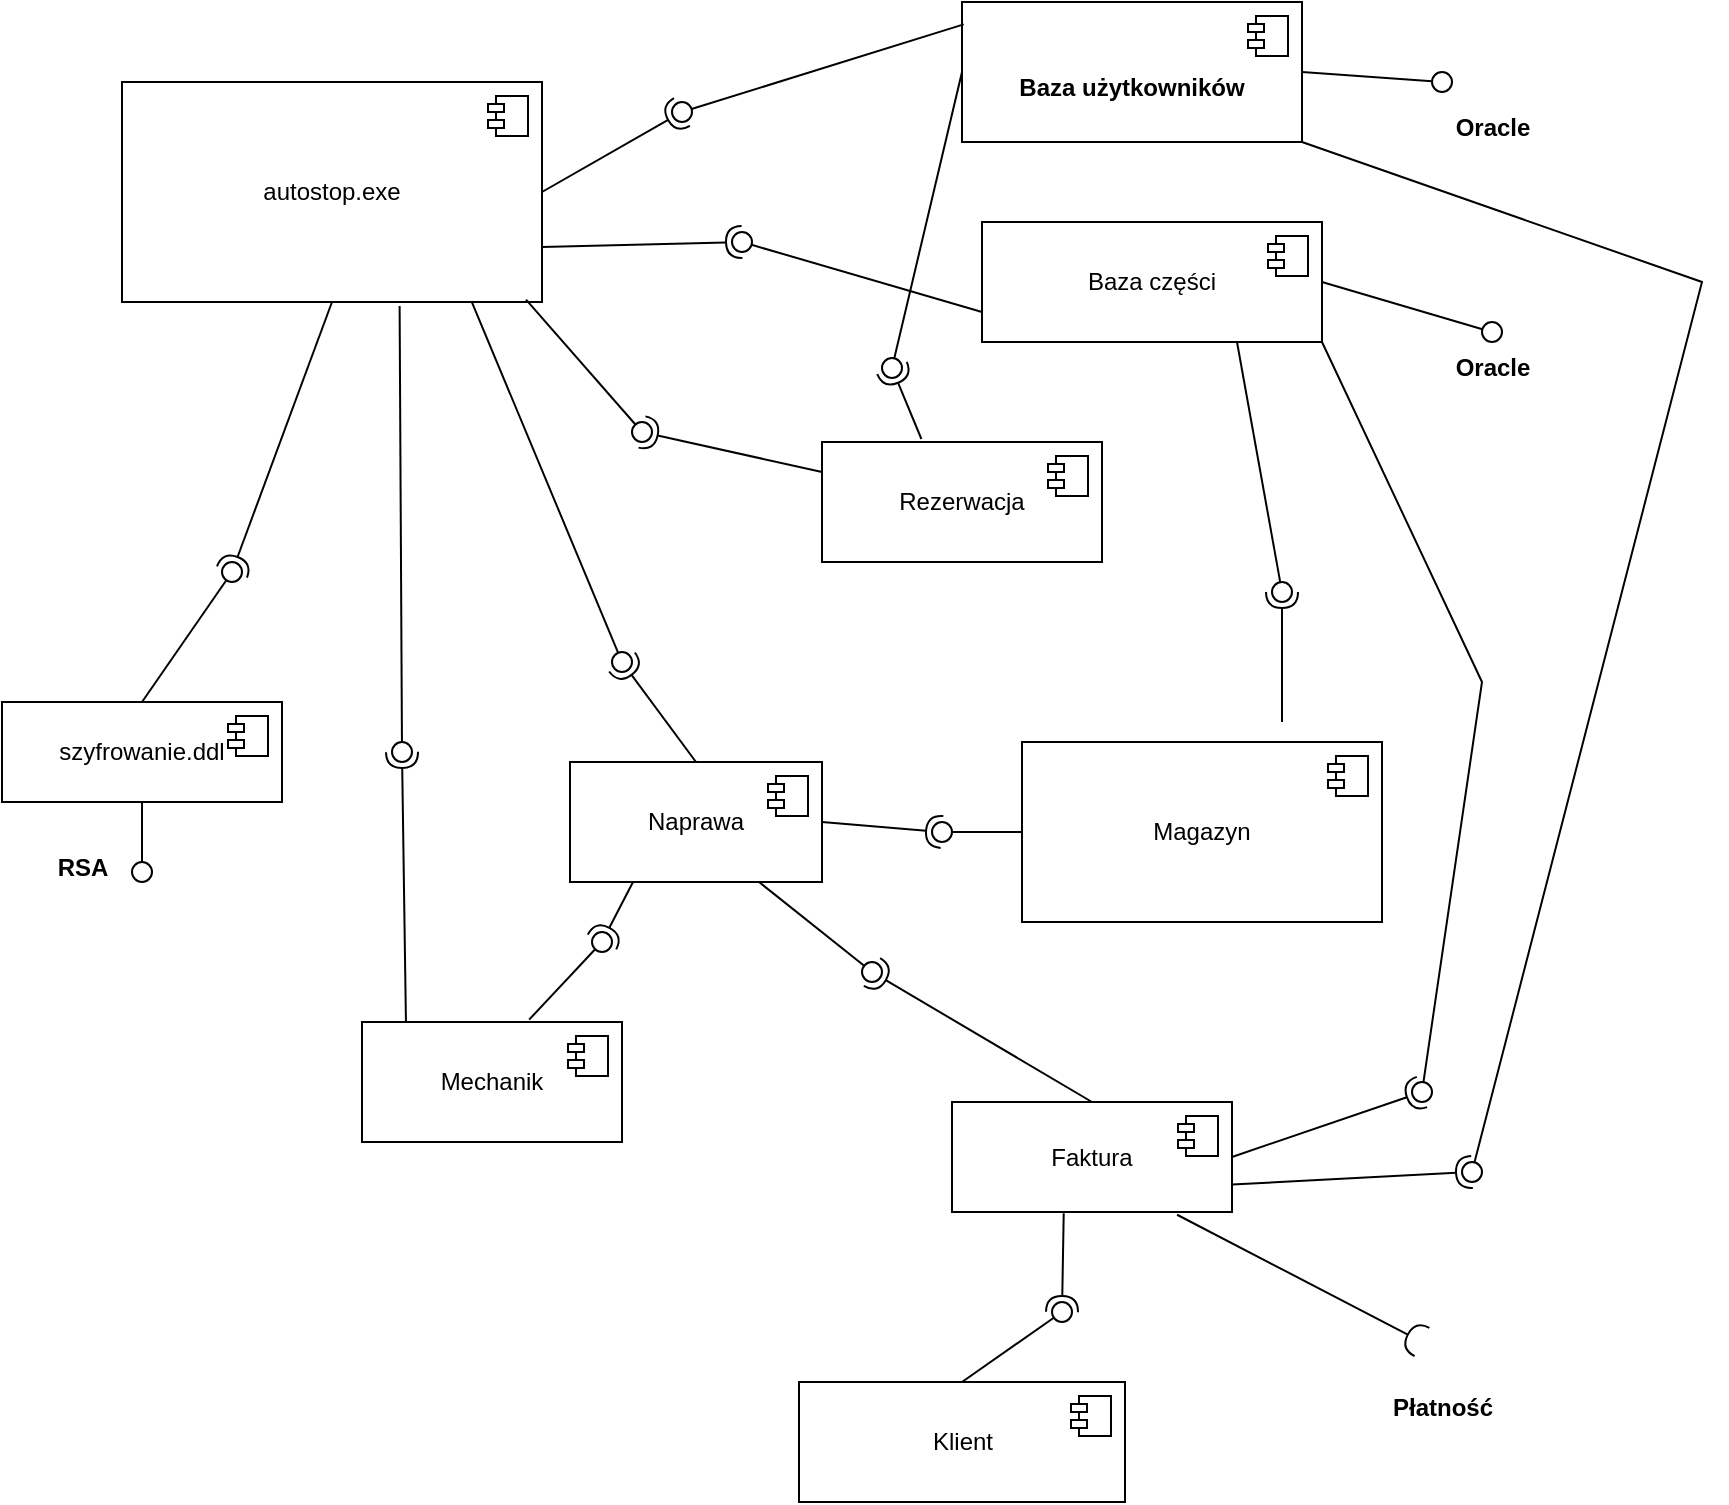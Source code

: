 <mxfile version="24.5.2" type="device">
  <diagram name="Strona-1" id="5cFNHoQbe80OT5wnuh4u">
    <mxGraphModel dx="1784" dy="911" grid="1" gridSize="10" guides="1" tooltips="1" connect="1" arrows="1" fold="1" page="1" pageScale="1" pageWidth="827" pageHeight="1169" math="0" shadow="0">
      <root>
        <mxCell id="0" />
        <mxCell id="1" parent="0" />
        <mxCell id="t_oKpIWRtJAieLj8-OlJ-1" value="autostop.exe" style="html=1;dropTarget=0;whiteSpace=wrap;" vertex="1" parent="1">
          <mxGeometry x="100" y="70" width="210" height="110" as="geometry" />
        </mxCell>
        <mxCell id="t_oKpIWRtJAieLj8-OlJ-2" value="" style="shape=module;jettyWidth=8;jettyHeight=4;" vertex="1" parent="t_oKpIWRtJAieLj8-OlJ-1">
          <mxGeometry x="1" width="20" height="20" relative="1" as="geometry">
            <mxPoint x="-27" y="7" as="offset" />
          </mxGeometry>
        </mxCell>
        <mxCell id="t_oKpIWRtJAieLj8-OlJ-6" value="" style="rounded=0;orthogonalLoop=1;jettySize=auto;html=1;endArrow=halfCircle;endFill=0;endSize=6;strokeWidth=1;sketch=0;exitX=0.5;exitY=1;exitDx=0;exitDy=0;" edge="1" target="t_oKpIWRtJAieLj8-OlJ-8" parent="1" source="t_oKpIWRtJAieLj8-OlJ-1">
          <mxGeometry relative="1" as="geometry">
            <mxPoint x="130" y="305" as="sourcePoint" />
          </mxGeometry>
        </mxCell>
        <mxCell id="t_oKpIWRtJAieLj8-OlJ-7" value="" style="rounded=0;orthogonalLoop=1;jettySize=auto;html=1;endArrow=oval;endFill=0;sketch=0;sourcePerimeterSpacing=0;targetPerimeterSpacing=0;endSize=10;exitX=0.5;exitY=0;exitDx=0;exitDy=0;" edge="1" target="t_oKpIWRtJAieLj8-OlJ-8" parent="1" source="t_oKpIWRtJAieLj8-OlJ-9">
          <mxGeometry relative="1" as="geometry">
            <mxPoint x="110" y="360" as="sourcePoint" />
          </mxGeometry>
        </mxCell>
        <mxCell id="t_oKpIWRtJAieLj8-OlJ-8" value="" style="ellipse;whiteSpace=wrap;html=1;align=center;aspect=fixed;fillColor=none;strokeColor=none;resizable=0;perimeter=centerPerimeter;rotatable=0;allowArrows=0;points=[];outlineConnect=1;" vertex="1" parent="1">
          <mxGeometry x="150" y="310" width="10" height="10" as="geometry" />
        </mxCell>
        <mxCell id="t_oKpIWRtJAieLj8-OlJ-9" value="szyfrowanie.ddl" style="html=1;dropTarget=0;whiteSpace=wrap;" vertex="1" parent="1">
          <mxGeometry x="40" y="380" width="140" height="50" as="geometry" />
        </mxCell>
        <mxCell id="t_oKpIWRtJAieLj8-OlJ-10" value="" style="shape=module;jettyWidth=8;jettyHeight=4;" vertex="1" parent="t_oKpIWRtJAieLj8-OlJ-9">
          <mxGeometry x="1" width="20" height="20" relative="1" as="geometry">
            <mxPoint x="-27" y="7" as="offset" />
          </mxGeometry>
        </mxCell>
        <mxCell id="t_oKpIWRtJAieLj8-OlJ-12" value="" style="rounded=0;orthogonalLoop=1;jettySize=auto;html=1;endArrow=oval;endFill=0;sketch=0;sourcePerimeterSpacing=0;targetPerimeterSpacing=0;endSize=10;exitX=0.5;exitY=1;exitDx=0;exitDy=0;" edge="1" target="t_oKpIWRtJAieLj8-OlJ-13" parent="1" source="t_oKpIWRtJAieLj8-OlJ-9">
          <mxGeometry relative="1" as="geometry">
            <mxPoint x="115" y="565" as="sourcePoint" />
          </mxGeometry>
        </mxCell>
        <mxCell id="t_oKpIWRtJAieLj8-OlJ-13" value="" style="ellipse;whiteSpace=wrap;html=1;align=center;aspect=fixed;fillColor=none;strokeColor=none;resizable=0;perimeter=centerPerimeter;rotatable=0;allowArrows=0;points=[];outlineConnect=1;" vertex="1" parent="1">
          <mxGeometry x="105" y="460" width="10" height="10" as="geometry" />
        </mxCell>
        <mxCell id="t_oKpIWRtJAieLj8-OlJ-14" value="RSA" style="text;align=center;fontStyle=1;verticalAlign=middle;spacingLeft=3;spacingRight=3;strokeColor=none;rotatable=0;points=[[0,0.5],[1,0.5]];portConstraint=eastwest;html=1;" vertex="1" parent="1">
          <mxGeometry x="40" y="450" width="80" height="26" as="geometry" />
        </mxCell>
        <mxCell id="t_oKpIWRtJAieLj8-OlJ-15" value="&lt;br&gt;&lt;b&gt;Baza użytkowników&lt;/b&gt;" style="html=1;dropTarget=0;whiteSpace=wrap;" vertex="1" parent="1">
          <mxGeometry x="520" y="30" width="170" height="70" as="geometry" />
        </mxCell>
        <mxCell id="t_oKpIWRtJAieLj8-OlJ-16" value="" style="shape=module;jettyWidth=8;jettyHeight=4;" vertex="1" parent="t_oKpIWRtJAieLj8-OlJ-15">
          <mxGeometry x="1" width="20" height="20" relative="1" as="geometry">
            <mxPoint x="-27" y="7" as="offset" />
          </mxGeometry>
        </mxCell>
        <mxCell id="t_oKpIWRtJAieLj8-OlJ-21" value="Baza części" style="html=1;dropTarget=0;whiteSpace=wrap;" vertex="1" parent="1">
          <mxGeometry x="530" y="140" width="170" height="60" as="geometry" />
        </mxCell>
        <mxCell id="t_oKpIWRtJAieLj8-OlJ-22" value="" style="shape=module;jettyWidth=8;jettyHeight=4;" vertex="1" parent="t_oKpIWRtJAieLj8-OlJ-21">
          <mxGeometry x="1" width="20" height="20" relative="1" as="geometry">
            <mxPoint x="-27" y="7" as="offset" />
          </mxGeometry>
        </mxCell>
        <mxCell id="t_oKpIWRtJAieLj8-OlJ-24" value="" style="rounded=0;orthogonalLoop=1;jettySize=auto;html=1;endArrow=halfCircle;endFill=0;endSize=6;strokeWidth=1;sketch=0;exitX=1;exitY=0.75;exitDx=0;exitDy=0;" edge="1" parent="1" source="t_oKpIWRtJAieLj8-OlJ-1">
          <mxGeometry relative="1" as="geometry">
            <mxPoint x="390" y="195" as="sourcePoint" />
            <mxPoint x="410" y="150" as="targetPoint" />
          </mxGeometry>
        </mxCell>
        <mxCell id="t_oKpIWRtJAieLj8-OlJ-25" value="" style="rounded=0;orthogonalLoop=1;jettySize=auto;html=1;endArrow=oval;endFill=0;sketch=0;sourcePerimeterSpacing=0;targetPerimeterSpacing=0;endSize=10;exitX=0;exitY=0.75;exitDx=0;exitDy=0;" edge="1" parent="1" source="t_oKpIWRtJAieLj8-OlJ-21">
          <mxGeometry relative="1" as="geometry">
            <mxPoint x="350" y="195" as="sourcePoint" />
            <mxPoint x="410" y="150" as="targetPoint" />
          </mxGeometry>
        </mxCell>
        <mxCell id="t_oKpIWRtJAieLj8-OlJ-26" value="" style="ellipse;whiteSpace=wrap;html=1;align=center;aspect=fixed;fillColor=none;strokeColor=none;resizable=0;perimeter=centerPerimeter;rotatable=0;allowArrows=0;points=[];outlineConnect=1;" vertex="1" parent="1">
          <mxGeometry x="365" y="190" width="10" height="10" as="geometry" />
        </mxCell>
        <mxCell id="t_oKpIWRtJAieLj8-OlJ-27" value="" style="rounded=0;orthogonalLoop=1;jettySize=auto;html=1;endArrow=halfCircle;endFill=0;endSize=6;strokeWidth=1;sketch=0;exitX=1;exitY=0.5;exitDx=0;exitDy=0;" edge="1" target="t_oKpIWRtJAieLj8-OlJ-29" parent="1" source="t_oKpIWRtJAieLj8-OlJ-1">
          <mxGeometry relative="1" as="geometry">
            <mxPoint x="400" y="85" as="sourcePoint" />
          </mxGeometry>
        </mxCell>
        <mxCell id="t_oKpIWRtJAieLj8-OlJ-28" value="" style="rounded=0;orthogonalLoop=1;jettySize=auto;html=1;endArrow=oval;endFill=0;sketch=0;sourcePerimeterSpacing=0;targetPerimeterSpacing=0;endSize=10;exitX=0.005;exitY=0.16;exitDx=0;exitDy=0;exitPerimeter=0;" edge="1" target="t_oKpIWRtJAieLj8-OlJ-29" parent="1" source="t_oKpIWRtJAieLj8-OlJ-15">
          <mxGeometry relative="1" as="geometry">
            <mxPoint x="360" y="85" as="sourcePoint" />
          </mxGeometry>
        </mxCell>
        <mxCell id="t_oKpIWRtJAieLj8-OlJ-29" value="" style="ellipse;whiteSpace=wrap;html=1;align=center;aspect=fixed;fillColor=none;strokeColor=none;resizable=0;perimeter=centerPerimeter;rotatable=0;allowArrows=0;points=[];outlineConnect=1;" vertex="1" parent="1">
          <mxGeometry x="375" y="80" width="10" height="10" as="geometry" />
        </mxCell>
        <mxCell id="t_oKpIWRtJAieLj8-OlJ-31" value="" style="rounded=0;orthogonalLoop=1;jettySize=auto;html=1;endArrow=oval;endFill=0;sketch=0;sourcePerimeterSpacing=0;targetPerimeterSpacing=0;endSize=10;exitX=1;exitY=0.5;exitDx=0;exitDy=0;" edge="1" target="t_oKpIWRtJAieLj8-OlJ-32" parent="1" source="t_oKpIWRtJAieLj8-OlJ-21">
          <mxGeometry relative="1" as="geometry">
            <mxPoint x="720" y="195" as="sourcePoint" />
          </mxGeometry>
        </mxCell>
        <mxCell id="t_oKpIWRtJAieLj8-OlJ-32" value="" style="ellipse;whiteSpace=wrap;html=1;align=center;aspect=fixed;fillColor=none;strokeColor=none;resizable=0;perimeter=centerPerimeter;rotatable=0;allowArrows=0;points=[];outlineConnect=1;" vertex="1" parent="1">
          <mxGeometry x="780" y="190" width="10" height="10" as="geometry" />
        </mxCell>
        <mxCell id="t_oKpIWRtJAieLj8-OlJ-33" value="" style="rounded=0;orthogonalLoop=1;jettySize=auto;html=1;endArrow=oval;endFill=0;sketch=0;sourcePerimeterSpacing=0;targetPerimeterSpacing=0;endSize=10;exitX=1;exitY=0.5;exitDx=0;exitDy=0;" edge="1" parent="1" source="t_oKpIWRtJAieLj8-OlJ-15">
          <mxGeometry relative="1" as="geometry">
            <mxPoint x="710" y="180" as="sourcePoint" />
            <mxPoint x="760" y="70" as="targetPoint" />
          </mxGeometry>
        </mxCell>
        <mxCell id="t_oKpIWRtJAieLj8-OlJ-34" value="Oracle" style="text;align=center;fontStyle=1;verticalAlign=middle;spacingLeft=3;spacingRight=3;strokeColor=none;rotatable=0;points=[[0,0.5],[1,0.5]];portConstraint=eastwest;html=1;" vertex="1" parent="1">
          <mxGeometry x="745" y="80" width="80" height="26" as="geometry" />
        </mxCell>
        <mxCell id="t_oKpIWRtJAieLj8-OlJ-35" value="Oracle" style="text;align=center;fontStyle=1;verticalAlign=middle;spacingLeft=3;spacingRight=3;strokeColor=none;rotatable=0;points=[[0,0.5],[1,0.5]];portConstraint=eastwest;html=1;" vertex="1" parent="1">
          <mxGeometry x="745" y="200" width="80" height="26" as="geometry" />
        </mxCell>
        <mxCell id="t_oKpIWRtJAieLj8-OlJ-36" value="Rezerwacja" style="html=1;dropTarget=0;whiteSpace=wrap;" vertex="1" parent="1">
          <mxGeometry x="450" y="250" width="140" height="60" as="geometry" />
        </mxCell>
        <mxCell id="t_oKpIWRtJAieLj8-OlJ-37" value="" style="shape=module;jettyWidth=8;jettyHeight=4;" vertex="1" parent="t_oKpIWRtJAieLj8-OlJ-36">
          <mxGeometry x="1" width="20" height="20" relative="1" as="geometry">
            <mxPoint x="-27" y="7" as="offset" />
          </mxGeometry>
        </mxCell>
        <mxCell id="t_oKpIWRtJAieLj8-OlJ-38" value="" style="rounded=0;orthogonalLoop=1;jettySize=auto;html=1;endArrow=halfCircle;endFill=0;endSize=6;strokeWidth=1;sketch=0;exitX=0;exitY=0.25;exitDx=0;exitDy=0;" edge="1" target="t_oKpIWRtJAieLj8-OlJ-40" parent="1" source="t_oKpIWRtJAieLj8-OlJ-36">
          <mxGeometry relative="1" as="geometry">
            <mxPoint x="425" y="295" as="sourcePoint" />
          </mxGeometry>
        </mxCell>
        <mxCell id="t_oKpIWRtJAieLj8-OlJ-39" value="" style="rounded=0;orthogonalLoop=1;jettySize=auto;html=1;endArrow=oval;endFill=0;sketch=0;sourcePerimeterSpacing=0;targetPerimeterSpacing=0;endSize=10;exitX=0.962;exitY=0.989;exitDx=0;exitDy=0;exitPerimeter=0;" edge="1" target="t_oKpIWRtJAieLj8-OlJ-40" parent="1" source="t_oKpIWRtJAieLj8-OlJ-1">
          <mxGeometry relative="1" as="geometry">
            <mxPoint x="385" y="295" as="sourcePoint" />
          </mxGeometry>
        </mxCell>
        <mxCell id="t_oKpIWRtJAieLj8-OlJ-40" value="" style="ellipse;whiteSpace=wrap;html=1;align=center;aspect=fixed;fillColor=none;strokeColor=none;resizable=0;perimeter=centerPerimeter;rotatable=0;allowArrows=0;points=[];outlineConnect=1;" vertex="1" parent="1">
          <mxGeometry x="355" y="240" width="10" height="10" as="geometry" />
        </mxCell>
        <mxCell id="t_oKpIWRtJAieLj8-OlJ-41" value="Naprawa" style="html=1;dropTarget=0;whiteSpace=wrap;" vertex="1" parent="1">
          <mxGeometry x="324" y="410" width="126" height="60" as="geometry" />
        </mxCell>
        <mxCell id="t_oKpIWRtJAieLj8-OlJ-42" value="" style="shape=module;jettyWidth=8;jettyHeight=4;" vertex="1" parent="t_oKpIWRtJAieLj8-OlJ-41">
          <mxGeometry x="1" width="20" height="20" relative="1" as="geometry">
            <mxPoint x="-27" y="7" as="offset" />
          </mxGeometry>
        </mxCell>
        <mxCell id="t_oKpIWRtJAieLj8-OlJ-43" value="" style="rounded=0;orthogonalLoop=1;jettySize=auto;html=1;endArrow=halfCircle;endFill=0;endSize=6;strokeWidth=1;sketch=0;exitX=0.5;exitY=0;exitDx=0;exitDy=0;" edge="1" parent="1" source="t_oKpIWRtJAieLj8-OlJ-41">
          <mxGeometry relative="1" as="geometry">
            <mxPoint x="430" y="355" as="sourcePoint" />
            <mxPoint x="350" y="360" as="targetPoint" />
          </mxGeometry>
        </mxCell>
        <mxCell id="t_oKpIWRtJAieLj8-OlJ-44" value="" style="rounded=0;orthogonalLoop=1;jettySize=auto;html=1;endArrow=oval;endFill=0;sketch=0;sourcePerimeterSpacing=0;targetPerimeterSpacing=0;endSize=10;exitX=0.832;exitY=0.996;exitDx=0;exitDy=0;exitPerimeter=0;" edge="1" parent="1" source="t_oKpIWRtJAieLj8-OlJ-1">
          <mxGeometry relative="1" as="geometry">
            <mxPoint x="390" y="355" as="sourcePoint" />
            <mxPoint x="350" y="360" as="targetPoint" />
          </mxGeometry>
        </mxCell>
        <mxCell id="t_oKpIWRtJAieLj8-OlJ-45" value="" style="ellipse;whiteSpace=wrap;html=1;align=center;aspect=fixed;fillColor=none;strokeColor=none;resizable=0;perimeter=centerPerimeter;rotatable=0;allowArrows=0;points=[];outlineConnect=1;" vertex="1" parent="1">
          <mxGeometry x="405" y="350" width="10" height="10" as="geometry" />
        </mxCell>
        <mxCell id="t_oKpIWRtJAieLj8-OlJ-46" value="" style="rounded=0;orthogonalLoop=1;jettySize=auto;html=1;endArrow=halfCircle;endFill=0;endSize=6;strokeWidth=1;sketch=0;exitX=1;exitY=0.5;exitDx=0;exitDy=0;" edge="1" target="t_oKpIWRtJAieLj8-OlJ-48" parent="1" source="t_oKpIWRtJAieLj8-OlJ-41">
          <mxGeometry relative="1" as="geometry">
            <mxPoint x="530" y="445" as="sourcePoint" />
          </mxGeometry>
        </mxCell>
        <mxCell id="t_oKpIWRtJAieLj8-OlJ-47" value="" style="rounded=0;orthogonalLoop=1;jettySize=auto;html=1;endArrow=oval;endFill=0;sketch=0;sourcePerimeterSpacing=0;targetPerimeterSpacing=0;endSize=10;exitX=0;exitY=0.5;exitDx=0;exitDy=0;" edge="1" target="t_oKpIWRtJAieLj8-OlJ-48" parent="1" source="t_oKpIWRtJAieLj8-OlJ-49">
          <mxGeometry relative="1" as="geometry">
            <mxPoint x="490" y="445" as="sourcePoint" />
          </mxGeometry>
        </mxCell>
        <mxCell id="t_oKpIWRtJAieLj8-OlJ-48" value="" style="ellipse;whiteSpace=wrap;html=1;align=center;aspect=fixed;fillColor=none;strokeColor=none;resizable=0;perimeter=centerPerimeter;rotatable=0;allowArrows=0;points=[];outlineConnect=1;" vertex="1" parent="1">
          <mxGeometry x="505" y="440" width="10" height="10" as="geometry" />
        </mxCell>
        <mxCell id="t_oKpIWRtJAieLj8-OlJ-49" value="Magazyn" style="html=1;dropTarget=0;whiteSpace=wrap;" vertex="1" parent="1">
          <mxGeometry x="550" y="400" width="180" height="90" as="geometry" />
        </mxCell>
        <mxCell id="t_oKpIWRtJAieLj8-OlJ-50" value="" style="shape=module;jettyWidth=8;jettyHeight=4;" vertex="1" parent="t_oKpIWRtJAieLj8-OlJ-49">
          <mxGeometry x="1" width="20" height="20" relative="1" as="geometry">
            <mxPoint x="-27" y="7" as="offset" />
          </mxGeometry>
        </mxCell>
        <mxCell id="t_oKpIWRtJAieLj8-OlJ-52" value="" style="rounded=0;orthogonalLoop=1;jettySize=auto;html=1;endArrow=halfCircle;endFill=0;endSize=6;strokeWidth=1;sketch=0;" edge="1" target="t_oKpIWRtJAieLj8-OlJ-54" parent="1">
          <mxGeometry relative="1" as="geometry">
            <mxPoint x="680" y="390" as="sourcePoint" />
          </mxGeometry>
        </mxCell>
        <mxCell id="t_oKpIWRtJAieLj8-OlJ-53" value="" style="rounded=0;orthogonalLoop=1;jettySize=auto;html=1;endArrow=oval;endFill=0;sketch=0;sourcePerimeterSpacing=0;targetPerimeterSpacing=0;endSize=10;exitX=0.75;exitY=1;exitDx=0;exitDy=0;" edge="1" target="t_oKpIWRtJAieLj8-OlJ-54" parent="1" source="t_oKpIWRtJAieLj8-OlJ-21">
          <mxGeometry relative="1" as="geometry">
            <mxPoint x="660" y="325" as="sourcePoint" />
          </mxGeometry>
        </mxCell>
        <mxCell id="t_oKpIWRtJAieLj8-OlJ-54" value="" style="ellipse;whiteSpace=wrap;html=1;align=center;aspect=fixed;fillColor=none;strokeColor=none;resizable=0;perimeter=centerPerimeter;rotatable=0;allowArrows=0;points=[];outlineConnect=1;" vertex="1" parent="1">
          <mxGeometry x="675" y="320" width="10" height="10" as="geometry" />
        </mxCell>
        <mxCell id="t_oKpIWRtJAieLj8-OlJ-55" value="Mechanik" style="html=1;dropTarget=0;whiteSpace=wrap;" vertex="1" parent="1">
          <mxGeometry x="220" y="540" width="130" height="60" as="geometry" />
        </mxCell>
        <mxCell id="t_oKpIWRtJAieLj8-OlJ-56" value="" style="shape=module;jettyWidth=8;jettyHeight=4;" vertex="1" parent="t_oKpIWRtJAieLj8-OlJ-55">
          <mxGeometry x="1" width="20" height="20" relative="1" as="geometry">
            <mxPoint x="-27" y="7" as="offset" />
          </mxGeometry>
        </mxCell>
        <mxCell id="t_oKpIWRtJAieLj8-OlJ-58" value="" style="rounded=0;orthogonalLoop=1;jettySize=auto;html=1;endArrow=halfCircle;endFill=0;endSize=6;strokeWidth=1;sketch=0;exitX=0.25;exitY=1;exitDx=0;exitDy=0;" edge="1" parent="1" source="t_oKpIWRtJAieLj8-OlJ-41">
          <mxGeometry relative="1" as="geometry">
            <mxPoint x="520" y="395" as="sourcePoint" />
            <mxPoint x="340" y="500" as="targetPoint" />
          </mxGeometry>
        </mxCell>
        <mxCell id="t_oKpIWRtJAieLj8-OlJ-59" value="" style="rounded=0;orthogonalLoop=1;jettySize=auto;html=1;endArrow=oval;endFill=0;sketch=0;sourcePerimeterSpacing=0;targetPerimeterSpacing=0;endSize=10;exitX=0.643;exitY=-0.02;exitDx=0;exitDy=0;exitPerimeter=0;" edge="1" parent="1" source="t_oKpIWRtJAieLj8-OlJ-55">
          <mxGeometry relative="1" as="geometry">
            <mxPoint x="480" y="395" as="sourcePoint" />
            <mxPoint x="340" y="500" as="targetPoint" />
          </mxGeometry>
        </mxCell>
        <mxCell id="t_oKpIWRtJAieLj8-OlJ-60" value="" style="ellipse;whiteSpace=wrap;html=1;align=center;aspect=fixed;fillColor=none;strokeColor=none;resizable=0;perimeter=centerPerimeter;rotatable=0;allowArrows=0;points=[];outlineConnect=1;" vertex="1" parent="1">
          <mxGeometry x="495" y="390" width="10" height="10" as="geometry" />
        </mxCell>
        <mxCell id="t_oKpIWRtJAieLj8-OlJ-61" value="" style="rounded=0;orthogonalLoop=1;jettySize=auto;html=1;endArrow=halfCircle;endFill=0;endSize=6;strokeWidth=1;sketch=0;exitX=0.169;exitY=-0.007;exitDx=0;exitDy=0;exitPerimeter=0;" edge="1" target="t_oKpIWRtJAieLj8-OlJ-63" parent="1" source="t_oKpIWRtJAieLj8-OlJ-55">
          <mxGeometry relative="1" as="geometry">
            <mxPoint x="260" y="405" as="sourcePoint" />
          </mxGeometry>
        </mxCell>
        <mxCell id="t_oKpIWRtJAieLj8-OlJ-62" value="" style="rounded=0;orthogonalLoop=1;jettySize=auto;html=1;endArrow=oval;endFill=0;sketch=0;sourcePerimeterSpacing=0;targetPerimeterSpacing=0;endSize=10;exitX=0.661;exitY=1.018;exitDx=0;exitDy=0;exitPerimeter=0;" edge="1" target="t_oKpIWRtJAieLj8-OlJ-63" parent="1" source="t_oKpIWRtJAieLj8-OlJ-1">
          <mxGeometry relative="1" as="geometry">
            <mxPoint x="220" y="405" as="sourcePoint" />
          </mxGeometry>
        </mxCell>
        <mxCell id="t_oKpIWRtJAieLj8-OlJ-63" value="" style="ellipse;whiteSpace=wrap;html=1;align=center;aspect=fixed;fillColor=none;strokeColor=none;resizable=0;perimeter=centerPerimeter;rotatable=0;allowArrows=0;points=[];outlineConnect=1;" vertex="1" parent="1">
          <mxGeometry x="235" y="400" width="10" height="10" as="geometry" />
        </mxCell>
        <mxCell id="t_oKpIWRtJAieLj8-OlJ-65" value="" style="ellipse;whiteSpace=wrap;html=1;align=center;aspect=fixed;fillColor=none;strokeColor=none;resizable=0;perimeter=centerPerimeter;rotatable=0;allowArrows=0;points=[];outlineConnect=1;" vertex="1" parent="1">
          <mxGeometry x="145" y="40" width="10" height="10" as="geometry" />
        </mxCell>
        <mxCell id="t_oKpIWRtJAieLj8-OlJ-68" value="Klient" style="html=1;dropTarget=0;whiteSpace=wrap;" vertex="1" parent="1">
          <mxGeometry x="438.5" y="720" width="163" height="60" as="geometry" />
        </mxCell>
        <mxCell id="t_oKpIWRtJAieLj8-OlJ-69" value="" style="shape=module;jettyWidth=8;jettyHeight=4;" vertex="1" parent="t_oKpIWRtJAieLj8-OlJ-68">
          <mxGeometry x="1" width="20" height="20" relative="1" as="geometry">
            <mxPoint x="-27" y="7" as="offset" />
          </mxGeometry>
        </mxCell>
        <mxCell id="t_oKpIWRtJAieLj8-OlJ-70" value="Faktura" style="html=1;dropTarget=0;whiteSpace=wrap;" vertex="1" parent="1">
          <mxGeometry x="515" y="580" width="140" height="55" as="geometry" />
        </mxCell>
        <mxCell id="t_oKpIWRtJAieLj8-OlJ-71" value="" style="shape=module;jettyWidth=8;jettyHeight=4;" vertex="1" parent="t_oKpIWRtJAieLj8-OlJ-70">
          <mxGeometry x="1" width="20" height="20" relative="1" as="geometry">
            <mxPoint x="-27" y="7" as="offset" />
          </mxGeometry>
        </mxCell>
        <mxCell id="t_oKpIWRtJAieLj8-OlJ-72" value="" style="rounded=0;orthogonalLoop=1;jettySize=auto;html=1;endArrow=halfCircle;endFill=0;endSize=6;strokeWidth=1;sketch=0;exitX=0.5;exitY=0;exitDx=0;exitDy=0;" edge="1" target="t_oKpIWRtJAieLj8-OlJ-74" parent="1" source="t_oKpIWRtJAieLj8-OlJ-70">
          <mxGeometry relative="1" as="geometry">
            <mxPoint x="495" y="515" as="sourcePoint" />
          </mxGeometry>
        </mxCell>
        <mxCell id="t_oKpIWRtJAieLj8-OlJ-73" value="" style="rounded=0;orthogonalLoop=1;jettySize=auto;html=1;endArrow=oval;endFill=0;sketch=0;sourcePerimeterSpacing=0;targetPerimeterSpacing=0;endSize=10;exitX=0.75;exitY=1;exitDx=0;exitDy=0;" edge="1" target="t_oKpIWRtJAieLj8-OlJ-74" parent="1" source="t_oKpIWRtJAieLj8-OlJ-41">
          <mxGeometry relative="1" as="geometry">
            <mxPoint x="455" y="515" as="sourcePoint" />
          </mxGeometry>
        </mxCell>
        <mxCell id="t_oKpIWRtJAieLj8-OlJ-74" value="" style="ellipse;whiteSpace=wrap;html=1;align=center;aspect=fixed;fillColor=none;strokeColor=none;resizable=0;perimeter=centerPerimeter;rotatable=0;allowArrows=0;points=[];outlineConnect=1;" vertex="1" parent="1">
          <mxGeometry x="470" y="510" width="10" height="10" as="geometry" />
        </mxCell>
        <mxCell id="t_oKpIWRtJAieLj8-OlJ-75" value="" style="rounded=0;orthogonalLoop=1;jettySize=auto;html=1;endArrow=halfCircle;endFill=0;endSize=6;strokeWidth=1;sketch=0;exitX=1;exitY=0.5;exitDx=0;exitDy=0;" edge="1" target="t_oKpIWRtJAieLj8-OlJ-77" parent="1" source="t_oKpIWRtJAieLj8-OlJ-70">
          <mxGeometry relative="1" as="geometry">
            <mxPoint x="770" y="575" as="sourcePoint" />
          </mxGeometry>
        </mxCell>
        <mxCell id="t_oKpIWRtJAieLj8-OlJ-76" value="" style="rounded=0;orthogonalLoop=1;jettySize=auto;html=1;endArrow=oval;endFill=0;sketch=0;sourcePerimeterSpacing=0;targetPerimeterSpacing=0;endSize=10;exitX=1;exitY=1;exitDx=0;exitDy=0;" edge="1" target="t_oKpIWRtJAieLj8-OlJ-77" parent="1" source="t_oKpIWRtJAieLj8-OlJ-21">
          <mxGeometry relative="1" as="geometry">
            <mxPoint x="730" y="575" as="sourcePoint" />
            <Array as="points">
              <mxPoint x="780" y="370" />
            </Array>
          </mxGeometry>
        </mxCell>
        <mxCell id="t_oKpIWRtJAieLj8-OlJ-77" value="" style="ellipse;whiteSpace=wrap;html=1;align=center;aspect=fixed;fillColor=none;strokeColor=none;resizable=0;perimeter=centerPerimeter;rotatable=0;allowArrows=0;points=[];outlineConnect=1;" vertex="1" parent="1">
          <mxGeometry x="745" y="570" width="10" height="10" as="geometry" />
        </mxCell>
        <mxCell id="t_oKpIWRtJAieLj8-OlJ-78" value="" style="rounded=0;orthogonalLoop=1;jettySize=auto;html=1;endArrow=halfCircle;endFill=0;endSize=6;strokeWidth=1;sketch=0;exitX=0.399;exitY=1.011;exitDx=0;exitDy=0;exitPerimeter=0;" edge="1" target="t_oKpIWRtJAieLj8-OlJ-80" parent="1" source="t_oKpIWRtJAieLj8-OlJ-70">
          <mxGeometry relative="1" as="geometry">
            <mxPoint x="590" y="685" as="sourcePoint" />
            <Array as="points">
              <mxPoint x="570" y="685" />
            </Array>
          </mxGeometry>
        </mxCell>
        <mxCell id="t_oKpIWRtJAieLj8-OlJ-79" value="" style="rounded=0;orthogonalLoop=1;jettySize=auto;html=1;endArrow=oval;endFill=0;sketch=0;sourcePerimeterSpacing=0;targetPerimeterSpacing=0;endSize=10;exitX=0.5;exitY=0;exitDx=0;exitDy=0;" edge="1" target="t_oKpIWRtJAieLj8-OlJ-80" parent="1" source="t_oKpIWRtJAieLj8-OlJ-68">
          <mxGeometry relative="1" as="geometry">
            <mxPoint x="550" y="685" as="sourcePoint" />
          </mxGeometry>
        </mxCell>
        <mxCell id="t_oKpIWRtJAieLj8-OlJ-80" value="" style="ellipse;whiteSpace=wrap;html=1;align=center;aspect=fixed;fillColor=none;strokeColor=none;resizable=0;perimeter=centerPerimeter;rotatable=0;allowArrows=0;points=[];outlineConnect=1;" vertex="1" parent="1">
          <mxGeometry x="565" y="680" width="10" height="10" as="geometry" />
        </mxCell>
        <mxCell id="t_oKpIWRtJAieLj8-OlJ-81" value="" style="rounded=0;orthogonalLoop=1;jettySize=auto;html=1;endArrow=halfCircle;endFill=0;endSize=6;strokeWidth=1;sketch=0;fontSize=12;curved=1;exitX=0.804;exitY=1.025;exitDx=0;exitDy=0;exitPerimeter=0;" edge="1" parent="1" source="t_oKpIWRtJAieLj8-OlJ-70">
          <mxGeometry relative="1" as="geometry">
            <mxPoint x="705" y="665" as="sourcePoint" />
            <mxPoint x="750" y="700" as="targetPoint" />
          </mxGeometry>
        </mxCell>
        <mxCell id="t_oKpIWRtJAieLj8-OlJ-82" value="" style="ellipse;whiteSpace=wrap;html=1;align=center;aspect=fixed;fillColor=none;strokeColor=none;resizable=0;perimeter=centerPerimeter;rotatable=0;allowArrows=0;points=[];outlineConnect=1;" vertex="1" parent="1">
          <mxGeometry x="680" y="660" width="10" height="10" as="geometry" />
        </mxCell>
        <mxCell id="t_oKpIWRtJAieLj8-OlJ-83" value="Płatność" style="text;align=center;fontStyle=1;verticalAlign=middle;spacingLeft=3;spacingRight=3;strokeColor=none;rotatable=0;points=[[0,0.5],[1,0.5]];portConstraint=eastwest;html=1;" vertex="1" parent="1">
          <mxGeometry x="720" y="720" width="80" height="26" as="geometry" />
        </mxCell>
        <mxCell id="t_oKpIWRtJAieLj8-OlJ-84" value="" style="rounded=0;orthogonalLoop=1;jettySize=auto;html=1;endArrow=halfCircle;endFill=0;endSize=6;strokeWidth=1;sketch=0;exitX=1;exitY=0.75;exitDx=0;exitDy=0;" edge="1" target="t_oKpIWRtJAieLj8-OlJ-86" parent="1" source="t_oKpIWRtJAieLj8-OlJ-70">
          <mxGeometry relative="1" as="geometry">
            <mxPoint x="850" y="545" as="sourcePoint" />
          </mxGeometry>
        </mxCell>
        <mxCell id="t_oKpIWRtJAieLj8-OlJ-85" value="" style="rounded=0;orthogonalLoop=1;jettySize=auto;html=1;endArrow=oval;endFill=0;sketch=0;sourcePerimeterSpacing=0;targetPerimeterSpacing=0;endSize=10;exitX=1;exitY=1;exitDx=0;exitDy=0;" edge="1" target="t_oKpIWRtJAieLj8-OlJ-86" parent="1" source="t_oKpIWRtJAieLj8-OlJ-15">
          <mxGeometry relative="1" as="geometry">
            <mxPoint x="900" y="40" as="sourcePoint" />
            <Array as="points">
              <mxPoint x="890" y="170" />
            </Array>
          </mxGeometry>
        </mxCell>
        <mxCell id="t_oKpIWRtJAieLj8-OlJ-86" value="" style="ellipse;whiteSpace=wrap;html=1;align=center;aspect=fixed;fillColor=none;strokeColor=none;resizable=0;perimeter=centerPerimeter;rotatable=0;allowArrows=0;points=[];outlineConnect=1;" vertex="1" parent="1">
          <mxGeometry x="770" y="610" width="10" height="10" as="geometry" />
        </mxCell>
        <mxCell id="t_oKpIWRtJAieLj8-OlJ-87" value="" style="rounded=0;orthogonalLoop=1;jettySize=auto;html=1;endArrow=halfCircle;endFill=0;endSize=6;strokeWidth=1;sketch=0;exitX=0.355;exitY=-0.025;exitDx=0;exitDy=0;exitPerimeter=0;" edge="1" target="t_oKpIWRtJAieLj8-OlJ-89" parent="1" source="t_oKpIWRtJAieLj8-OlJ-36">
          <mxGeometry relative="1" as="geometry">
            <mxPoint x="505" y="213" as="sourcePoint" />
          </mxGeometry>
        </mxCell>
        <mxCell id="t_oKpIWRtJAieLj8-OlJ-88" value="" style="rounded=0;orthogonalLoop=1;jettySize=auto;html=1;endArrow=oval;endFill=0;sketch=0;sourcePerimeterSpacing=0;targetPerimeterSpacing=0;endSize=10;exitX=0;exitY=0.5;exitDx=0;exitDy=0;" edge="1" target="t_oKpIWRtJAieLj8-OlJ-89" parent="1" source="t_oKpIWRtJAieLj8-OlJ-15">
          <mxGeometry relative="1" as="geometry">
            <mxPoint x="465" y="213" as="sourcePoint" />
          </mxGeometry>
        </mxCell>
        <mxCell id="t_oKpIWRtJAieLj8-OlJ-89" value="" style="ellipse;whiteSpace=wrap;html=1;align=center;aspect=fixed;fillColor=none;strokeColor=none;resizable=0;perimeter=centerPerimeter;rotatable=0;allowArrows=0;points=[];outlineConnect=1;" vertex="1" parent="1">
          <mxGeometry x="480" y="208" width="10" height="10" as="geometry" />
        </mxCell>
      </root>
    </mxGraphModel>
  </diagram>
</mxfile>
